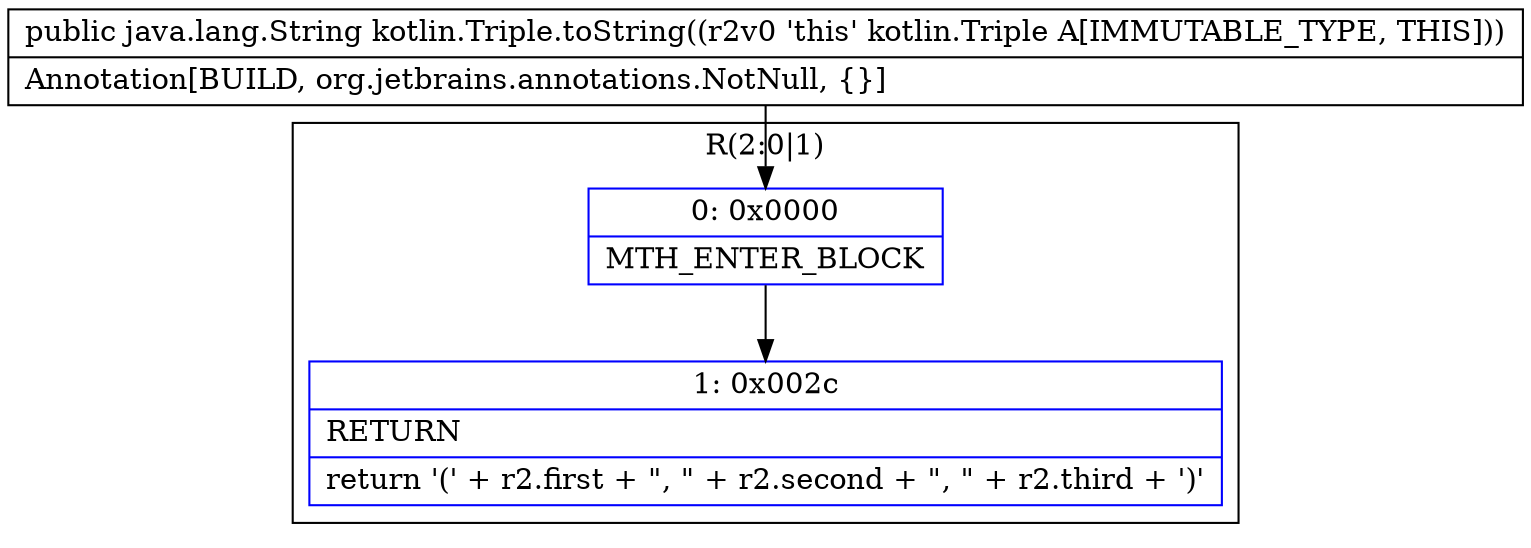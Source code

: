 digraph "CFG forkotlin.Triple.toString()Ljava\/lang\/String;" {
subgraph cluster_Region_78262805 {
label = "R(2:0|1)";
node [shape=record,color=blue];
Node_0 [shape=record,label="{0\:\ 0x0000|MTH_ENTER_BLOCK\l}"];
Node_1 [shape=record,label="{1\:\ 0x002c|RETURN\l|return '(' + r2.first + \", \" + r2.second + \", \" + r2.third + ')'\l}"];
}
MethodNode[shape=record,label="{public java.lang.String kotlin.Triple.toString((r2v0 'this' kotlin.Triple A[IMMUTABLE_TYPE, THIS]))  | Annotation[BUILD, org.jetbrains.annotations.NotNull, \{\}]\l}"];
MethodNode -> Node_0;
Node_0 -> Node_1;
}

